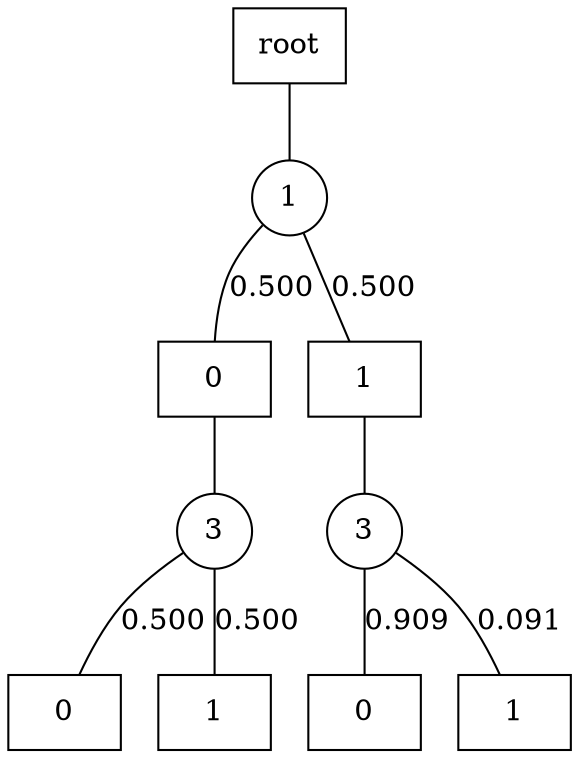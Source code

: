 graph G {
splines=true;
0 [shape=box, label = "root" ]
0--1;
1 [shape=circle, label=1]
1--2[label = 0.500, labelangle=110];
2 [shape=box, label=0]
2--3;
3 [shape=circle, label=3]
3--4[label = 0.500, labelangle=110];
4 [shape=box, label=0]
3--5[label = 0.500, labelangle=110];
5 [shape=box, label=1]
1--6[label = 0.500, labelangle=110];
6 [shape=box, label=1]
6--7;
7 [shape=circle, label=3]
7--8[label = 0.909, labelangle=110];
8 [shape=box, label=0]
7--9[label = 0.091, labelangle=110];
9 [shape=box, label=1]
}
